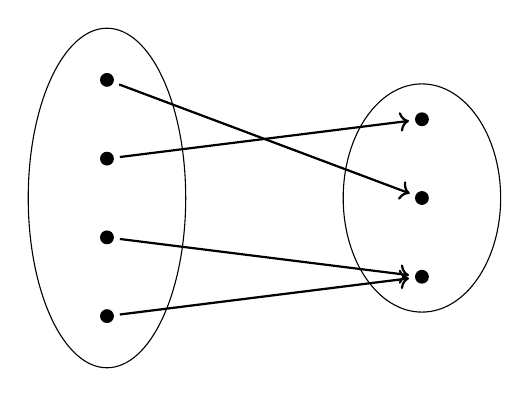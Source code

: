 \begin{tikzpicture}[blob/.style={fill=black, circle, minimum width=5pt, inner sep=1pt},every fit/.style={ellipse,draw,inner sep=-2pt}]
\node[blob] (a1) at (0,4) {}; %
\node[blob] (a2) at (0,3) {};    %
\node[blob] (a3) at (0,2) {};%
\node[blob] (a4) at (0,1) {};%
\node[blob] (b1) at (4,3.5) {};%
\node[blob] (b2) at (4,2.5) {};%
\node[blob] (b3) at (4,1.5) {};%
\node[draw,fit= (a1) (a2) (a3) (a4),minimum width=2cm] {} ;%
\node[draw,fit= (b1) (b2) (b3),minimum width=2cm] {} ;
\draw[->,thick,shorten <=2pt,shorten >=2pt] (a1) -- (b2);
\draw[->,thick,shorten <=2pt,shorten >=2] (a2) -- (b1);
\draw[->,thick,shorten <=2pt,shorten >=2] (a3) -- (b3);
\draw[->,thick,shorten <=2pt,shorten >=2] (a4) -- (b3);
\end{tikzpicture}